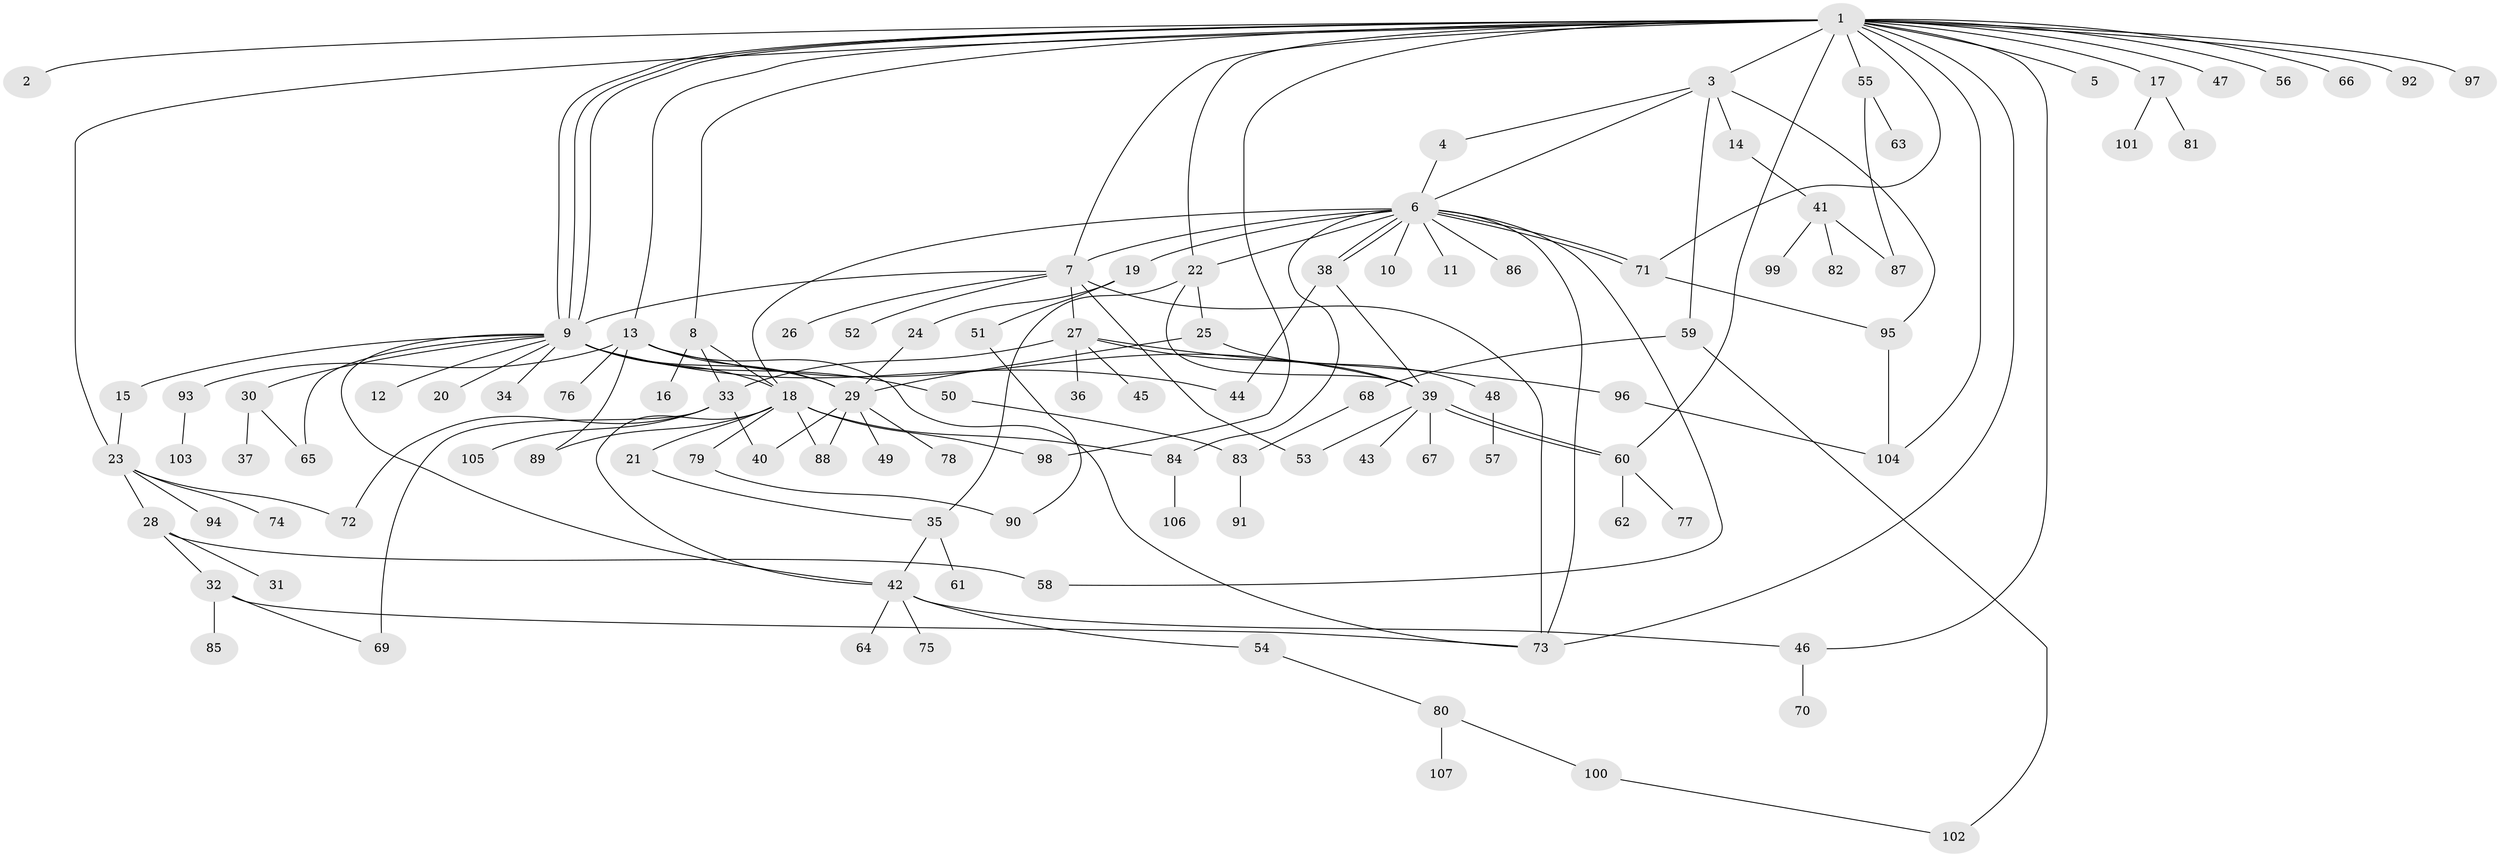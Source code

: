 // Generated by graph-tools (version 1.1) at 2025/26/03/09/25 03:26:04]
// undirected, 107 vertices, 153 edges
graph export_dot {
graph [start="1"]
  node [color=gray90,style=filled];
  1;
  2;
  3;
  4;
  5;
  6;
  7;
  8;
  9;
  10;
  11;
  12;
  13;
  14;
  15;
  16;
  17;
  18;
  19;
  20;
  21;
  22;
  23;
  24;
  25;
  26;
  27;
  28;
  29;
  30;
  31;
  32;
  33;
  34;
  35;
  36;
  37;
  38;
  39;
  40;
  41;
  42;
  43;
  44;
  45;
  46;
  47;
  48;
  49;
  50;
  51;
  52;
  53;
  54;
  55;
  56;
  57;
  58;
  59;
  60;
  61;
  62;
  63;
  64;
  65;
  66;
  67;
  68;
  69;
  70;
  71;
  72;
  73;
  74;
  75;
  76;
  77;
  78;
  79;
  80;
  81;
  82;
  83;
  84;
  85;
  86;
  87;
  88;
  89;
  90;
  91;
  92;
  93;
  94;
  95;
  96;
  97;
  98;
  99;
  100;
  101;
  102;
  103;
  104;
  105;
  106;
  107;
  1 -- 2;
  1 -- 3;
  1 -- 5;
  1 -- 7;
  1 -- 8;
  1 -- 9;
  1 -- 9;
  1 -- 9;
  1 -- 13;
  1 -- 17;
  1 -- 22;
  1 -- 23;
  1 -- 46;
  1 -- 47;
  1 -- 55;
  1 -- 56;
  1 -- 60;
  1 -- 66;
  1 -- 71;
  1 -- 73;
  1 -- 92;
  1 -- 97;
  1 -- 98;
  1 -- 104;
  3 -- 4;
  3 -- 6;
  3 -- 14;
  3 -- 59;
  3 -- 95;
  4 -- 6;
  6 -- 7;
  6 -- 10;
  6 -- 11;
  6 -- 18;
  6 -- 19;
  6 -- 22;
  6 -- 38;
  6 -- 38;
  6 -- 58;
  6 -- 71;
  6 -- 71;
  6 -- 73;
  6 -- 84;
  6 -- 86;
  7 -- 9;
  7 -- 26;
  7 -- 27;
  7 -- 52;
  7 -- 53;
  7 -- 73;
  8 -- 16;
  8 -- 18;
  8 -- 33;
  9 -- 12;
  9 -- 15;
  9 -- 18;
  9 -- 20;
  9 -- 29;
  9 -- 30;
  9 -- 34;
  9 -- 42;
  9 -- 44;
  9 -- 50;
  9 -- 65;
  13 -- 29;
  13 -- 39;
  13 -- 73;
  13 -- 76;
  13 -- 89;
  13 -- 93;
  14 -- 41;
  15 -- 23;
  17 -- 81;
  17 -- 101;
  18 -- 21;
  18 -- 42;
  18 -- 79;
  18 -- 84;
  18 -- 88;
  18 -- 89;
  18 -- 98;
  19 -- 24;
  19 -- 51;
  21 -- 35;
  22 -- 25;
  22 -- 35;
  22 -- 39;
  23 -- 28;
  23 -- 72;
  23 -- 74;
  23 -- 94;
  24 -- 29;
  25 -- 29;
  25 -- 48;
  27 -- 33;
  27 -- 36;
  27 -- 39;
  27 -- 45;
  27 -- 96;
  28 -- 31;
  28 -- 32;
  28 -- 58;
  29 -- 40;
  29 -- 49;
  29 -- 78;
  29 -- 88;
  30 -- 37;
  30 -- 65;
  32 -- 69;
  32 -- 73;
  32 -- 85;
  33 -- 40;
  33 -- 69;
  33 -- 72;
  33 -- 105;
  35 -- 42;
  35 -- 61;
  38 -- 39;
  38 -- 44;
  39 -- 43;
  39 -- 53;
  39 -- 60;
  39 -- 60;
  39 -- 67;
  41 -- 82;
  41 -- 87;
  41 -- 99;
  42 -- 46;
  42 -- 54;
  42 -- 64;
  42 -- 75;
  46 -- 70;
  48 -- 57;
  50 -- 83;
  51 -- 90;
  54 -- 80;
  55 -- 63;
  55 -- 87;
  59 -- 68;
  59 -- 102;
  60 -- 62;
  60 -- 77;
  68 -- 83;
  71 -- 95;
  79 -- 90;
  80 -- 100;
  80 -- 107;
  83 -- 91;
  84 -- 106;
  93 -- 103;
  95 -- 104;
  96 -- 104;
  100 -- 102;
}
